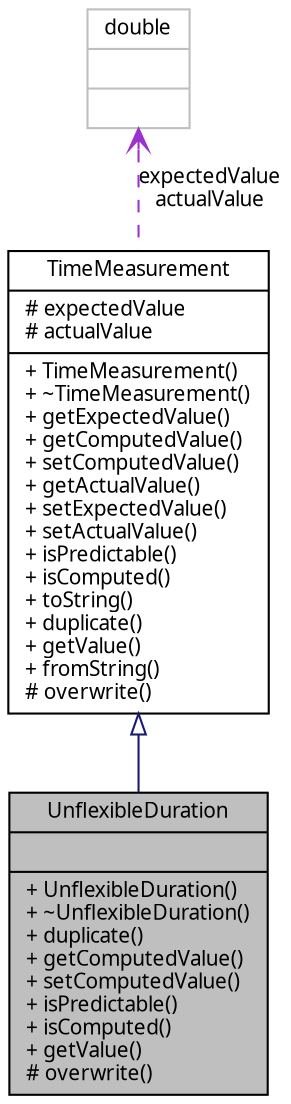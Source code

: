 digraph G
{
  edge [fontname="FreeSans.ttf",fontsize=10,labelfontname="FreeSans.ttf",labelfontsize=10];
  node [fontname="FreeSans.ttf",fontsize=10,shape=record];
  Node1 [label="{UnflexibleDuration\n||+ UnflexibleDuration()\l+ ~UnflexibleDuration()\l+ duplicate()\l+ getComputedValue()\l+ setComputedValue()\l+ isPredictable()\l+ isComputed()\l+ getValue()\l# overwrite()\l}",height=0.2,width=0.4,color="black", fillcolor="grey75", style="filled" fontcolor="black"];
  Node2 -> Node1 [dir=back,color="midnightblue",fontsize=10,style="solid",arrowtail="empty"];
  Node2 [label="{TimeMeasurement\n|# expectedValue\l# actualValue\l|+ TimeMeasurement()\l+ ~TimeMeasurement()\l+ getExpectedValue()\l+ getComputedValue()\l+ setComputedValue()\l+ getActualValue()\l+ setExpectedValue()\l+ setActualValue()\l+ isPredictable()\l+ isComputed()\l+ toString()\l+ duplicate()\l+ getValue()\l+ fromString()\l# overwrite()\l}",height=0.2,width=0.4,color="black", fillcolor="white", style="filled",URL="$classbr_1_1pucrio_1_1telemidia_1_1ginga_1_1ncl_1_1model_1_1time_1_1TimeMeasurement.html"];
  Node3 -> Node2 [dir=back,color="darkorchid3",fontsize=10,style="dashed",label="expectedValue\nactualValue",arrowtail="open"];
  Node3 [label="{double\n||}",height=0.2,width=0.4,color="grey75", fillcolor="white", style="filled"];
}
